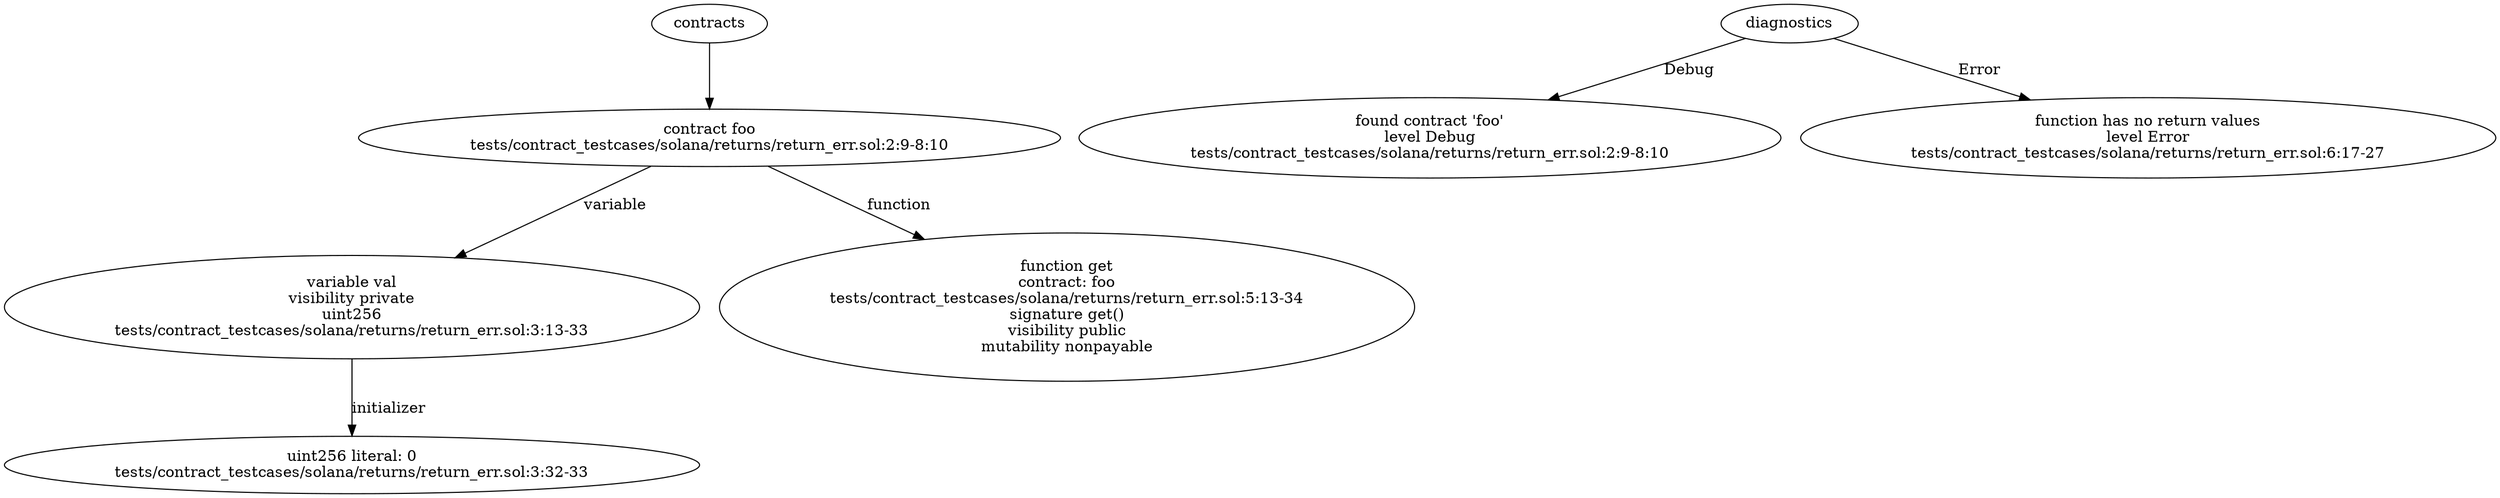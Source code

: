 strict digraph "tests/contract_testcases/solana/returns/return_err.sol" {
	contract [label="contract foo\ntests/contract_testcases/solana/returns/return_err.sol:2:9-8:10"]
	var [label="variable val\nvisibility private\nuint256\ntests/contract_testcases/solana/returns/return_err.sol:3:13-33"]
	number_literal [label="uint256 literal: 0\ntests/contract_testcases/solana/returns/return_err.sol:3:32-33"]
	get [label="function get\ncontract: foo\ntests/contract_testcases/solana/returns/return_err.sol:5:13-34\nsignature get()\nvisibility public\nmutability nonpayable"]
	diagnostic [label="found contract 'foo'\nlevel Debug\ntests/contract_testcases/solana/returns/return_err.sol:2:9-8:10"]
	diagnostic_7 [label="function has no return values\nlevel Error\ntests/contract_testcases/solana/returns/return_err.sol:6:17-27"]
	contracts -> contract
	contract -> var [label="variable"]
	var -> number_literal [label="initializer"]
	contract -> get [label="function"]
	diagnostics -> diagnostic [label="Debug"]
	diagnostics -> diagnostic_7 [label="Error"]
}

